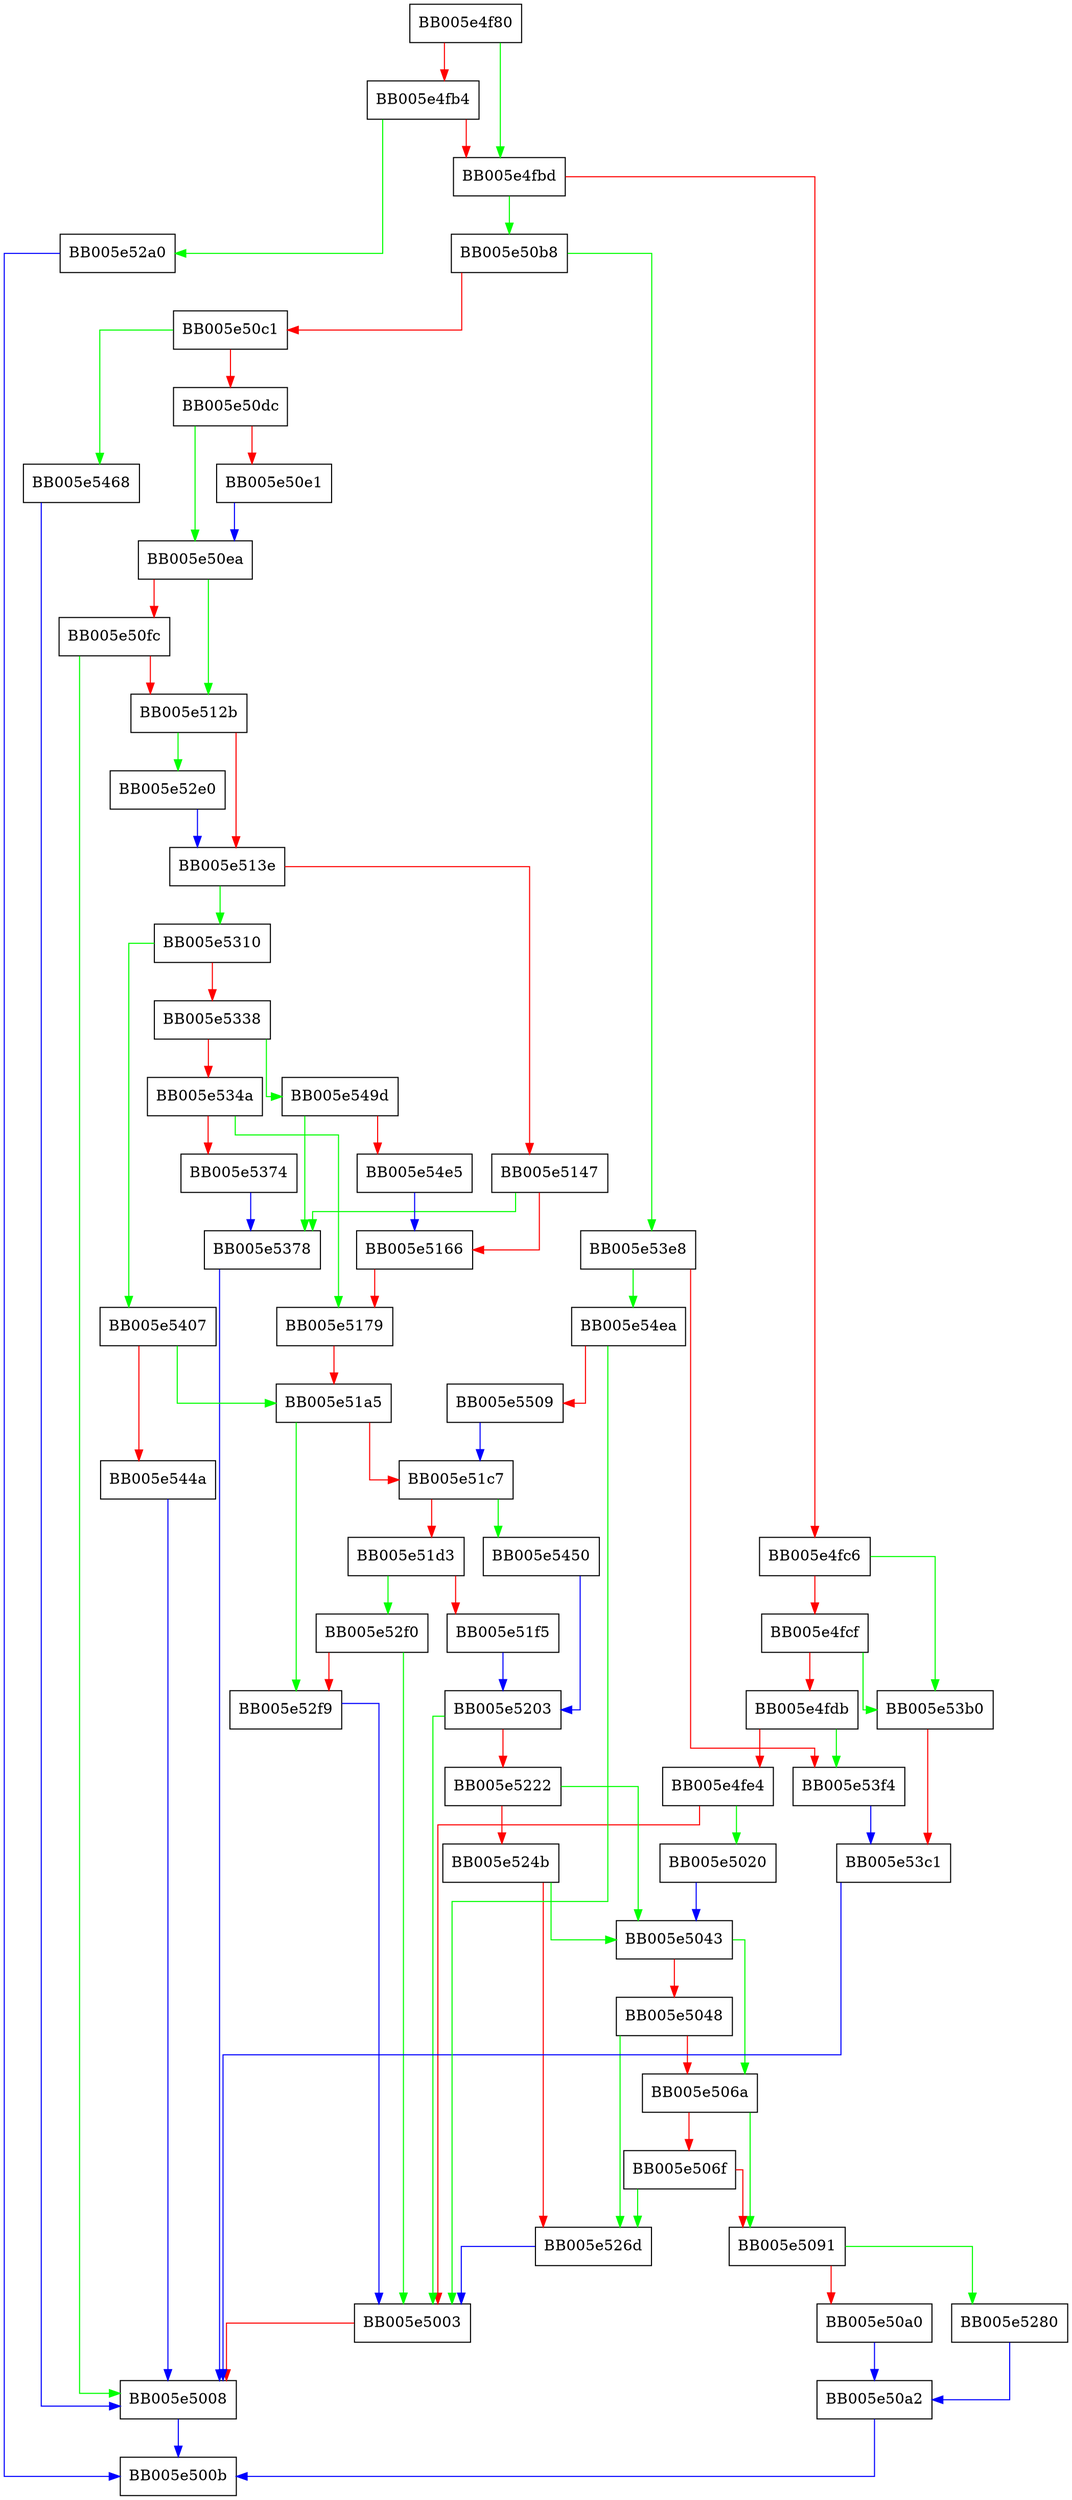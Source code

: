 digraph OSSL_HTTP_open {
  node [shape="box"];
  graph [splines=ortho];
  BB005e4f80 -> BB005e4fbd [color="green"];
  BB005e4f80 -> BB005e4fb4 [color="red"];
  BB005e4fb4 -> BB005e52a0 [color="green"];
  BB005e4fb4 -> BB005e4fbd [color="red"];
  BB005e4fbd -> BB005e50b8 [color="green"];
  BB005e4fbd -> BB005e4fc6 [color="red"];
  BB005e4fc6 -> BB005e53b0 [color="green"];
  BB005e4fc6 -> BB005e4fcf [color="red"];
  BB005e4fcf -> BB005e53b0 [color="green"];
  BB005e4fcf -> BB005e4fdb [color="red"];
  BB005e4fdb -> BB005e53f4 [color="green"];
  BB005e4fdb -> BB005e4fe4 [color="red"];
  BB005e4fe4 -> BB005e5020 [color="green"];
  BB005e4fe4 -> BB005e5003 [color="red"];
  BB005e5003 -> BB005e5008 [color="red"];
  BB005e5008 -> BB005e500b [color="blue"];
  BB005e5020 -> BB005e5043 [color="blue"];
  BB005e5043 -> BB005e506a [color="green"];
  BB005e5043 -> BB005e5048 [color="red"];
  BB005e5048 -> BB005e526d [color="green"];
  BB005e5048 -> BB005e506a [color="red"];
  BB005e506a -> BB005e5091 [color="green"];
  BB005e506a -> BB005e506f [color="red"];
  BB005e506f -> BB005e526d [color="green"];
  BB005e506f -> BB005e5091 [color="red"];
  BB005e5091 -> BB005e5280 [color="green"];
  BB005e5091 -> BB005e50a0 [color="red"];
  BB005e50a0 -> BB005e50a2 [color="blue"];
  BB005e50a2 -> BB005e500b [color="blue"];
  BB005e50b8 -> BB005e53e8 [color="green"];
  BB005e50b8 -> BB005e50c1 [color="red"];
  BB005e50c1 -> BB005e5468 [color="green"];
  BB005e50c1 -> BB005e50dc [color="red"];
  BB005e50dc -> BB005e50ea [color="green"];
  BB005e50dc -> BB005e50e1 [color="red"];
  BB005e50e1 -> BB005e50ea [color="blue"];
  BB005e50ea -> BB005e512b [color="green"];
  BB005e50ea -> BB005e50fc [color="red"];
  BB005e50fc -> BB005e5008 [color="green"];
  BB005e50fc -> BB005e512b [color="red"];
  BB005e512b -> BB005e52e0 [color="green"];
  BB005e512b -> BB005e513e [color="red"];
  BB005e513e -> BB005e5310 [color="green"];
  BB005e513e -> BB005e5147 [color="red"];
  BB005e5147 -> BB005e5378 [color="green"];
  BB005e5147 -> BB005e5166 [color="red"];
  BB005e5166 -> BB005e5179 [color="red"];
  BB005e5179 -> BB005e51a5 [color="red"];
  BB005e51a5 -> BB005e52f9 [color="green"];
  BB005e51a5 -> BB005e51c7 [color="red"];
  BB005e51c7 -> BB005e5450 [color="green"];
  BB005e51c7 -> BB005e51d3 [color="red"];
  BB005e51d3 -> BB005e52f0 [color="green"];
  BB005e51d3 -> BB005e51f5 [color="red"];
  BB005e51f5 -> BB005e5203 [color="blue"];
  BB005e5203 -> BB005e5003 [color="green"];
  BB005e5203 -> BB005e5222 [color="red"];
  BB005e5222 -> BB005e5043 [color="green"];
  BB005e5222 -> BB005e524b [color="red"];
  BB005e524b -> BB005e5043 [color="green"];
  BB005e524b -> BB005e526d [color="red"];
  BB005e526d -> BB005e5003 [color="blue"];
  BB005e5280 -> BB005e50a2 [color="blue"];
  BB005e52a0 -> BB005e500b [color="blue"];
  BB005e52e0 -> BB005e513e [color="blue"];
  BB005e52f0 -> BB005e5003 [color="green"];
  BB005e52f0 -> BB005e52f9 [color="red"];
  BB005e52f9 -> BB005e5003 [color="blue"];
  BB005e5310 -> BB005e5407 [color="green"];
  BB005e5310 -> BB005e5338 [color="red"];
  BB005e5338 -> BB005e549d [color="green"];
  BB005e5338 -> BB005e534a [color="red"];
  BB005e534a -> BB005e5179 [color="green"];
  BB005e534a -> BB005e5374 [color="red"];
  BB005e5374 -> BB005e5378 [color="blue"];
  BB005e5378 -> BB005e5008 [color="blue"];
  BB005e53b0 -> BB005e53c1 [color="red"];
  BB005e53c1 -> BB005e5008 [color="blue"];
  BB005e53e8 -> BB005e54ea [color="green"];
  BB005e53e8 -> BB005e53f4 [color="red"];
  BB005e53f4 -> BB005e53c1 [color="blue"];
  BB005e5407 -> BB005e51a5 [color="green"];
  BB005e5407 -> BB005e544a [color="red"];
  BB005e544a -> BB005e5008 [color="blue"];
  BB005e5450 -> BB005e5203 [color="blue"];
  BB005e5468 -> BB005e5008 [color="blue"];
  BB005e549d -> BB005e5378 [color="green"];
  BB005e549d -> BB005e54e5 [color="red"];
  BB005e54e5 -> BB005e5166 [color="blue"];
  BB005e54ea -> BB005e5003 [color="green"];
  BB005e54ea -> BB005e5509 [color="red"];
  BB005e5509 -> BB005e51c7 [color="blue"];
}